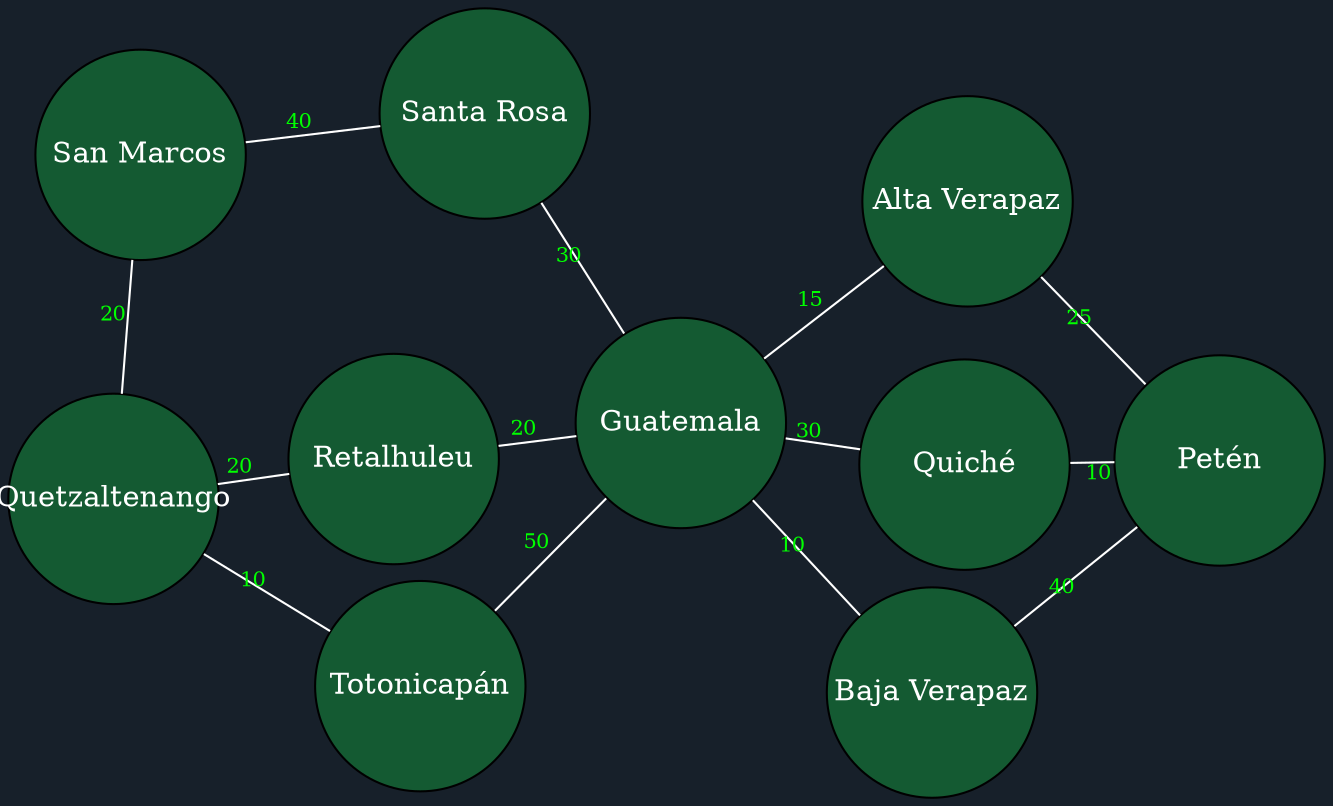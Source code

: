 graph Rutas {
  bgcolor="#17202a";
  node [style=filled, fillcolor="#145a32", fontcolor="white", shape=circle, width=1.4, fixedsize=true];
  edge [color="white", fontcolor="white"];
  splines=true;
  overlap=false;
  layout=neato;
  "Quetzaltenango" -- "Retalhuleu" [label="20", fontsize=10, fontcolor="green"];
  "Quetzaltenango" -- "Totonicapán" [label="10", fontsize=10, fontcolor="green"];
  "Quetzaltenango" -- "San Marcos" [label="20", fontsize=10, fontcolor="green"];
  "Alta Verapaz" -- "Petén" [label="25", fontsize=10, fontcolor="green"];
  "Alta Verapaz" -- "Guatemala" [label="15", fontsize=10, fontcolor="green"];
  "Petén" -- "Quiché" [label="10", fontsize=10, fontcolor="green"];
  "Guatemala" -- "Retalhuleu" [label="20", fontsize=10, fontcolor="green"];
  "Guatemala" -- "Totonicapán" [label="50", fontsize=10, fontcolor="green"];
  "Guatemala" -- "Santa Rosa" [label="30", fontsize=10, fontcolor="green"];
  "Guatemala" -- "Quiché" [label="30", fontsize=10, fontcolor="green"];
  "Baja Verapaz" -- "Guatemala" [label="10", fontsize=10, fontcolor="green"];
  "Baja Verapaz" -- "Petén" [label="40", fontsize=10, fontcolor="green"];
  "San Marcos" -- "Santa Rosa" [label="40", fontsize=10, fontcolor="green"];
}